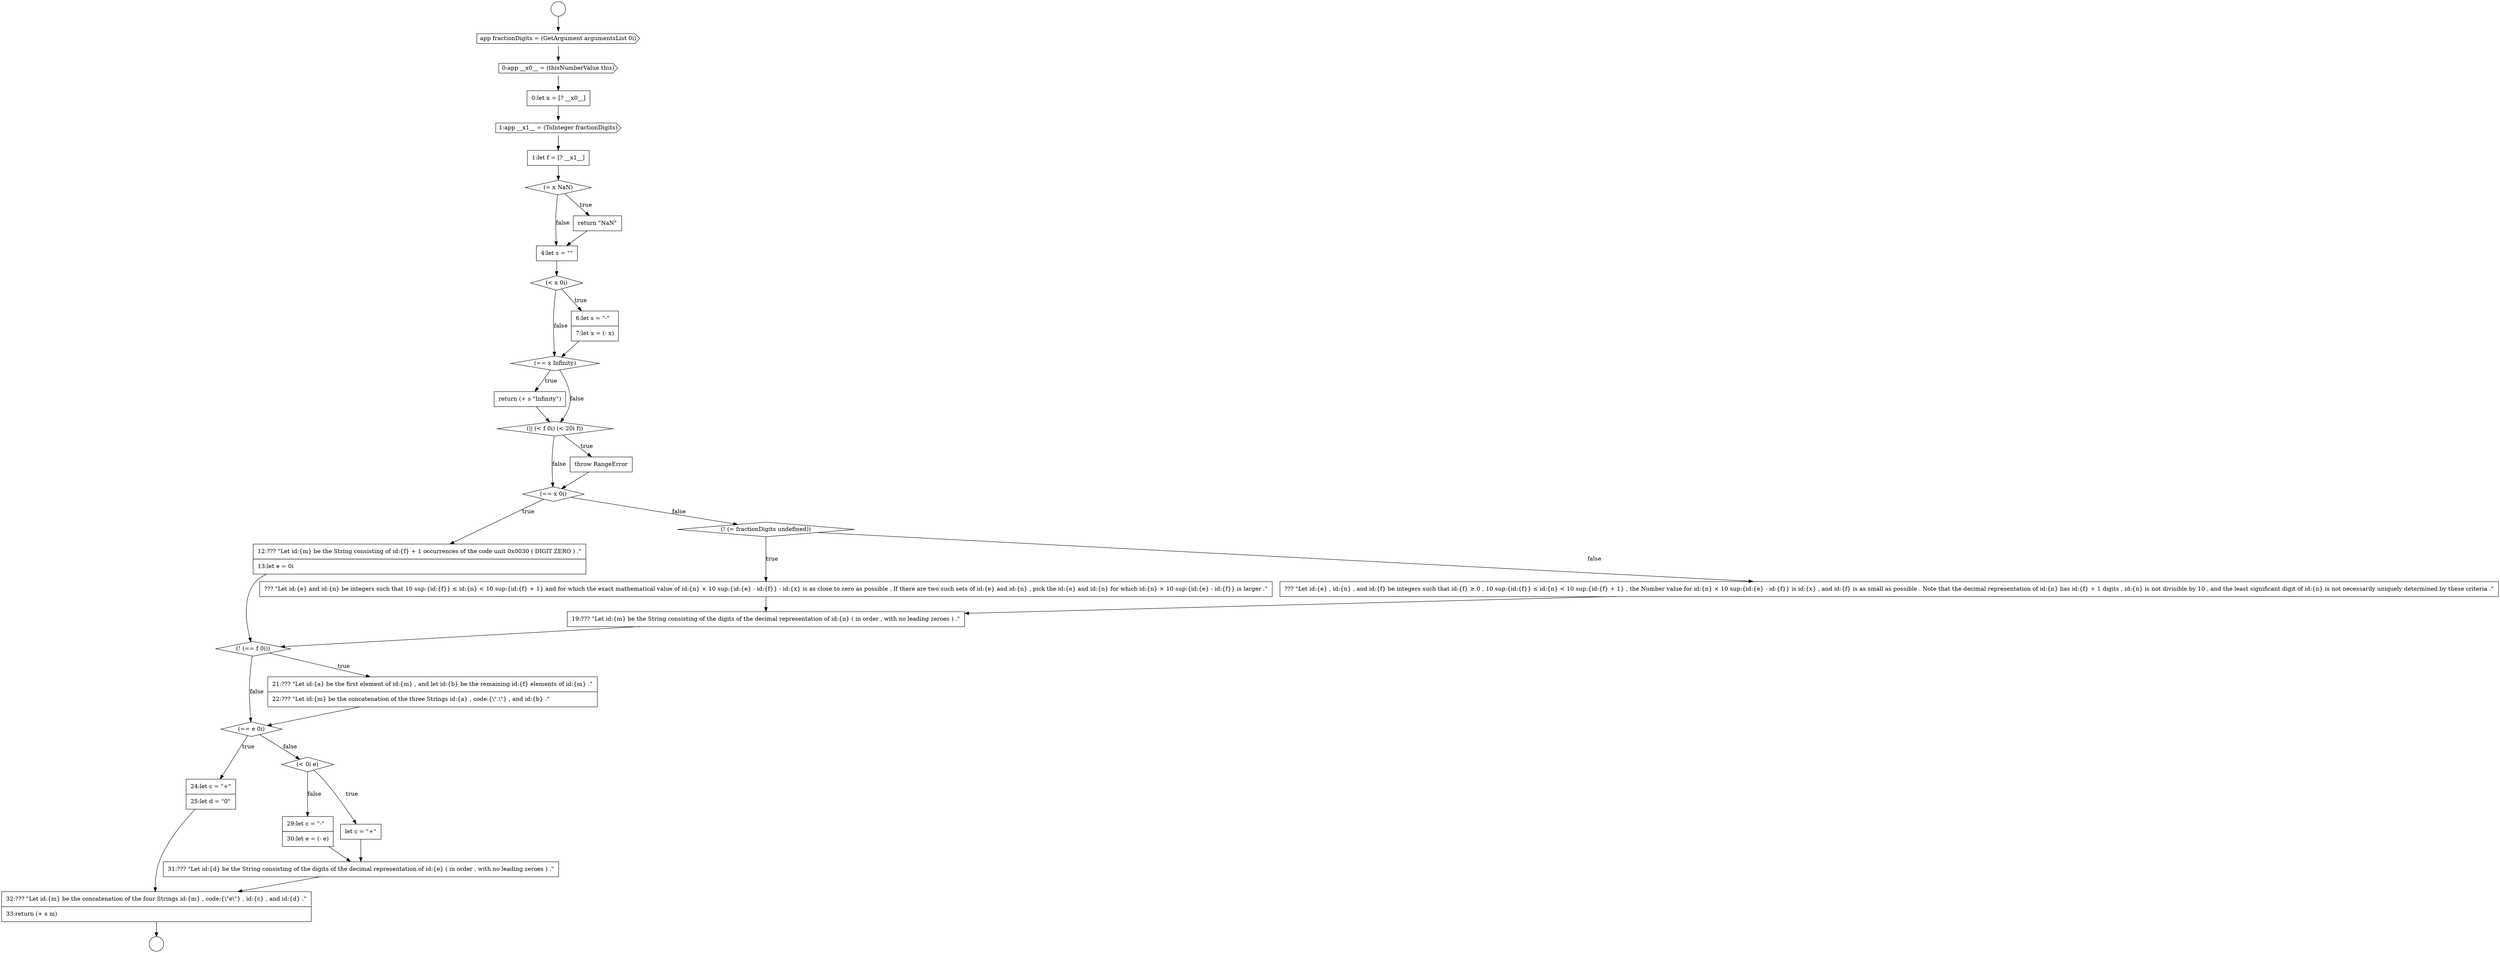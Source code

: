 digraph {
  node11313 [shape=none, margin=0, label=<<font color="black">
    <table border="0" cellborder="1" cellspacing="0" cellpadding="10">
      <tr><td align="left">32:??? &quot;Let id:{m} be the concatenation of the four Strings id:{m} , code:{\&quot;e\&quot;} , id:{c} , and id:{d} .&quot;</td></tr>
      <tr><td align="left">33:return (+ s m)</td></tr>
    </table>
  </font>> color="black" fillcolor="white" style=filled]
  node11308 [shape=none, margin=0, label=<<font color="black">
    <table border="0" cellborder="1" cellspacing="0" cellpadding="10">
      <tr><td align="left">24:let c = &quot;+&quot;</td></tr>
      <tr><td align="left">25:let d = &quot;0&quot;</td></tr>
    </table>
  </font>> color="black" fillcolor="white" style=filled]
  node11285 [shape=cds, label=<<font color="black">app fractionDigits = (GetArgument argumentsList 0i)</font>> color="black" fillcolor="white" style=filled]
  node11293 [shape=diamond, label=<<font color="black">(&lt; x 0i)</font>> color="black" fillcolor="white" style=filled]
  node11312 [shape=none, margin=0, label=<<font color="black">
    <table border="0" cellborder="1" cellspacing="0" cellpadding="10">
      <tr><td align="left">31:??? &quot;Let id:{d} be the String consisting of the digits of the decimal representation of id:{e} ( in order , with no leading zeroes ) .&quot;</td></tr>
    </table>
  </font>> color="black" fillcolor="white" style=filled]
  node11284 [shape=circle label=" " color="black" fillcolor="white" style=filled]
  node11304 [shape=none, margin=0, label=<<font color="black">
    <table border="0" cellborder="1" cellspacing="0" cellpadding="10">
      <tr><td align="left">19:??? &quot;Let id:{m} be the String consisting of the digits of the decimal representation of id:{n} ( in order , with no leading zeroes ) .&quot;</td></tr>
    </table>
  </font>> color="black" fillcolor="white" style=filled]
  node11300 [shape=none, margin=0, label=<<font color="black">
    <table border="0" cellborder="1" cellspacing="0" cellpadding="10">
      <tr><td align="left">12:??? &quot;Let id:{m} be the String consisting of id:{f} + 1 occurrences of the code unit 0x0030 ( DIGIT ZERO ) .&quot;</td></tr>
      <tr><td align="left">13:let e = 0i</td></tr>
    </table>
  </font>> color="black" fillcolor="white" style=filled]
  node11296 [shape=none, margin=0, label=<<font color="black">
    <table border="0" cellborder="1" cellspacing="0" cellpadding="10">
      <tr><td align="left">return (+ s &quot;Infinity&quot;)</td></tr>
    </table>
  </font>> color="black" fillcolor="white" style=filled]
  node11311 [shape=none, margin=0, label=<<font color="black">
    <table border="0" cellborder="1" cellspacing="0" cellpadding="10">
      <tr><td align="left">29:let c = &quot;-&quot;</td></tr>
      <tr><td align="left">30:let e = (- e)</td></tr>
    </table>
  </font>> color="black" fillcolor="white" style=filled]
  node11310 [shape=none, margin=0, label=<<font color="black">
    <table border="0" cellborder="1" cellspacing="0" cellpadding="10">
      <tr><td align="left">let c = &quot;+&quot;</td></tr>
    </table>
  </font>> color="black" fillcolor="white" style=filled]
  node11302 [shape=none, margin=0, label=<<font color="black">
    <table border="0" cellborder="1" cellspacing="0" cellpadding="10">
      <tr><td align="left">??? &quot;Let id:{e} and id:{n} be integers such that 10 sup:{id:{f}} &le; id:{n} &lt; 10 sup:{id:{f} + 1} and for which the exact mathematical value of id:{n} &times; 10 sup:{id:{e} - id:{f}} - id:{x} is as close to zero as possible . If there are two such sets of id:{e} and id:{n} , pick the id:{e} and id:{n} for which id:{n} &times; 10 sup:{id:{e} - id:{f}} is larger .&quot;</td></tr>
    </table>
  </font>> color="black" fillcolor="white" style=filled]
  node11290 [shape=diamond, label=<<font color="black">(= x NaN)</font>> color="black" fillcolor="white" style=filled]
  node11303 [shape=none, margin=0, label=<<font color="black">
    <table border="0" cellborder="1" cellspacing="0" cellpadding="10">
      <tr><td align="left">??? &quot;Let id:{e} , id:{n} , and id:{f} be integers such that id:{f} &ge; 0 , 10 sup:{id:{f}} &le; id:{n} &lt; 10 sup:{id:{f} + 1} , the Number value for id:{n} &times; 10 sup:{id:{e} - id:{f}} is id:{x} , and id:{f} is as small as possible . Note that the decimal representation of id:{n} has id:{f} + 1 digits , id:{n} is not divisible by 10 , and the least significant digit of id:{n} is not necessarily uniquely determined by these criteria .&quot;</td></tr>
    </table>
  </font>> color="black" fillcolor="white" style=filled]
  node11288 [shape=cds, label=<<font color="black">1:app __x1__ = (ToInteger fractionDigits)</font>> color="black" fillcolor="white" style=filled]
  node11289 [shape=none, margin=0, label=<<font color="black">
    <table border="0" cellborder="1" cellspacing="0" cellpadding="10">
      <tr><td align="left">1:let f = [? __x1__]</td></tr>
    </table>
  </font>> color="black" fillcolor="white" style=filled]
  node11299 [shape=diamond, label=<<font color="black">(== x 0i)</font>> color="black" fillcolor="white" style=filled]
  node11307 [shape=diamond, label=<<font color="black">(== e 0i)</font>> color="black" fillcolor="white" style=filled]
  node11292 [shape=none, margin=0, label=<<font color="black">
    <table border="0" cellborder="1" cellspacing="0" cellpadding="10">
      <tr><td align="left">4:let s = &quot;&quot;</td></tr>
    </table>
  </font>> color="black" fillcolor="white" style=filled]
  node11301 [shape=diamond, label=<<font color="black">(! (= fractionDigits undefined))</font>> color="black" fillcolor="white" style=filled]
  node11291 [shape=none, margin=0, label=<<font color="black">
    <table border="0" cellborder="1" cellspacing="0" cellpadding="10">
      <tr><td align="left">return &quot;NaN&quot;</td></tr>
    </table>
  </font>> color="black" fillcolor="white" style=filled]
  node11283 [shape=circle label=" " color="black" fillcolor="white" style=filled]
  node11306 [shape=none, margin=0, label=<<font color="black">
    <table border="0" cellborder="1" cellspacing="0" cellpadding="10">
      <tr><td align="left">21:??? &quot;Let id:{a} be the first element of id:{m} , and let id:{b} be the remaining id:{f} elements of id:{m} .&quot;</td></tr>
      <tr><td align="left">22:??? &quot;Let id:{m} be the concatenation of the three Strings id:{a} , code:{\&quot;.\&quot;} , and id:{b} .&quot;</td></tr>
    </table>
  </font>> color="black" fillcolor="white" style=filled]
  node11295 [shape=diamond, label=<<font color="black">(== x Infinity)</font>> color="black" fillcolor="white" style=filled]
  node11297 [shape=diamond, label=<<font color="black">(|| (&lt; f 0i) (&lt; 20i f))</font>> color="black" fillcolor="white" style=filled]
  node11287 [shape=none, margin=0, label=<<font color="black">
    <table border="0" cellborder="1" cellspacing="0" cellpadding="10">
      <tr><td align="left">0:let x = [? __x0__]</td></tr>
    </table>
  </font>> color="black" fillcolor="white" style=filled]
  node11305 [shape=diamond, label=<<font color="black">(! (== f 0i))</font>> color="black" fillcolor="white" style=filled]
  node11309 [shape=diamond, label=<<font color="black">(&lt; 0i e)</font>> color="black" fillcolor="white" style=filled]
  node11298 [shape=none, margin=0, label=<<font color="black">
    <table border="0" cellborder="1" cellspacing="0" cellpadding="10">
      <tr><td align="left">throw RangeError</td></tr>
    </table>
  </font>> color="black" fillcolor="white" style=filled]
  node11286 [shape=cds, label=<<font color="black">0:app __x0__ = (thisNumberValue this)</font>> color="black" fillcolor="white" style=filled]
  node11294 [shape=none, margin=0, label=<<font color="black">
    <table border="0" cellborder="1" cellspacing="0" cellpadding="10">
      <tr><td align="left">6:let s = &quot;-&quot;</td></tr>
      <tr><td align="left">7:let x = (- x)</td></tr>
    </table>
  </font>> color="black" fillcolor="white" style=filled]
  node11304 -> node11305 [ color="black"]
  node11294 -> node11295 [ color="black"]
  node11289 -> node11290 [ color="black"]
  node11310 -> node11312 [ color="black"]
  node11286 -> node11287 [ color="black"]
  node11287 -> node11288 [ color="black"]
  node11290 -> node11291 [label=<<font color="black">true</font>> color="black"]
  node11290 -> node11292 [label=<<font color="black">false</font>> color="black"]
  node11293 -> node11294 [label=<<font color="black">true</font>> color="black"]
  node11293 -> node11295 [label=<<font color="black">false</font>> color="black"]
  node11292 -> node11293 [ color="black"]
  node11298 -> node11299 [ color="black"]
  node11299 -> node11300 [label=<<font color="black">true</font>> color="black"]
  node11299 -> node11301 [label=<<font color="black">false</font>> color="black"]
  node11297 -> node11298 [label=<<font color="black">true</font>> color="black"]
  node11297 -> node11299 [label=<<font color="black">false</font>> color="black"]
  node11283 -> node11285 [ color="black"]
  node11301 -> node11302 [label=<<font color="black">true</font>> color="black"]
  node11301 -> node11303 [label=<<font color="black">false</font>> color="black"]
  node11305 -> node11306 [label=<<font color="black">true</font>> color="black"]
  node11305 -> node11307 [label=<<font color="black">false</font>> color="black"]
  node11285 -> node11286 [ color="black"]
  node11302 -> node11304 [ color="black"]
  node11312 -> node11313 [ color="black"]
  node11295 -> node11296 [label=<<font color="black">true</font>> color="black"]
  node11295 -> node11297 [label=<<font color="black">false</font>> color="black"]
  node11307 -> node11308 [label=<<font color="black">true</font>> color="black"]
  node11307 -> node11309 [label=<<font color="black">false</font>> color="black"]
  node11311 -> node11312 [ color="black"]
  node11296 -> node11297 [ color="black"]
  node11300 -> node11305 [ color="black"]
  node11291 -> node11292 [ color="black"]
  node11306 -> node11307 [ color="black"]
  node11309 -> node11310 [label=<<font color="black">true</font>> color="black"]
  node11309 -> node11311 [label=<<font color="black">false</font>> color="black"]
  node11303 -> node11304 [ color="black"]
  node11313 -> node11284 [ color="black"]
  node11288 -> node11289 [ color="black"]
  node11308 -> node11313 [ color="black"]
}

